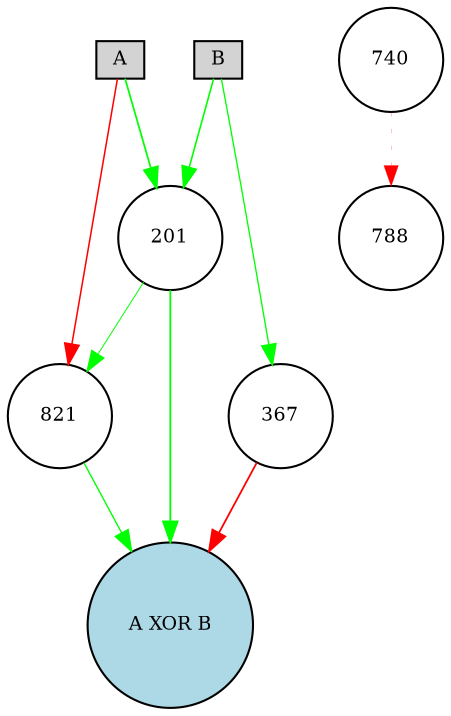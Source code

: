 digraph {
	node [fontsize=9 height=0.2 shape=circle width=0.2]
	A [fillcolor=lightgray shape=box style=filled]
	B [fillcolor=lightgray shape=box style=filled]
	"A XOR B" [fillcolor=lightblue style=filled]
	740 [fillcolor=white style=filled]
	201 [fillcolor=white style=filled]
	367 [fillcolor=white style=filled]
	788 [fillcolor=white style=filled]
	821 [fillcolor=white style=filled]
	A -> 201 [color=green penwidth=0.8216331399385172 style=solid]
	201 -> "A XOR B" [color=green penwidth=0.8544622424194835 style=solid]
	B -> 201 [color=green penwidth=0.7619286503001654 style=solid]
	B -> 367 [color=green penwidth=0.6337166043044694 style=solid]
	367 -> "A XOR B" [color=red penwidth=0.8523482906151418 style=solid]
	740 -> 788 [color=red penwidth=0.10889007783605834 style=dotted]
	201 -> 821 [color=green penwidth=0.4705357830863782 style=solid]
	821 -> "A XOR B" [color=green penwidth=0.6553532356997712 style=solid]
	A -> 821 [color=red penwidth=0.7288112908277752 style=solid]
}
